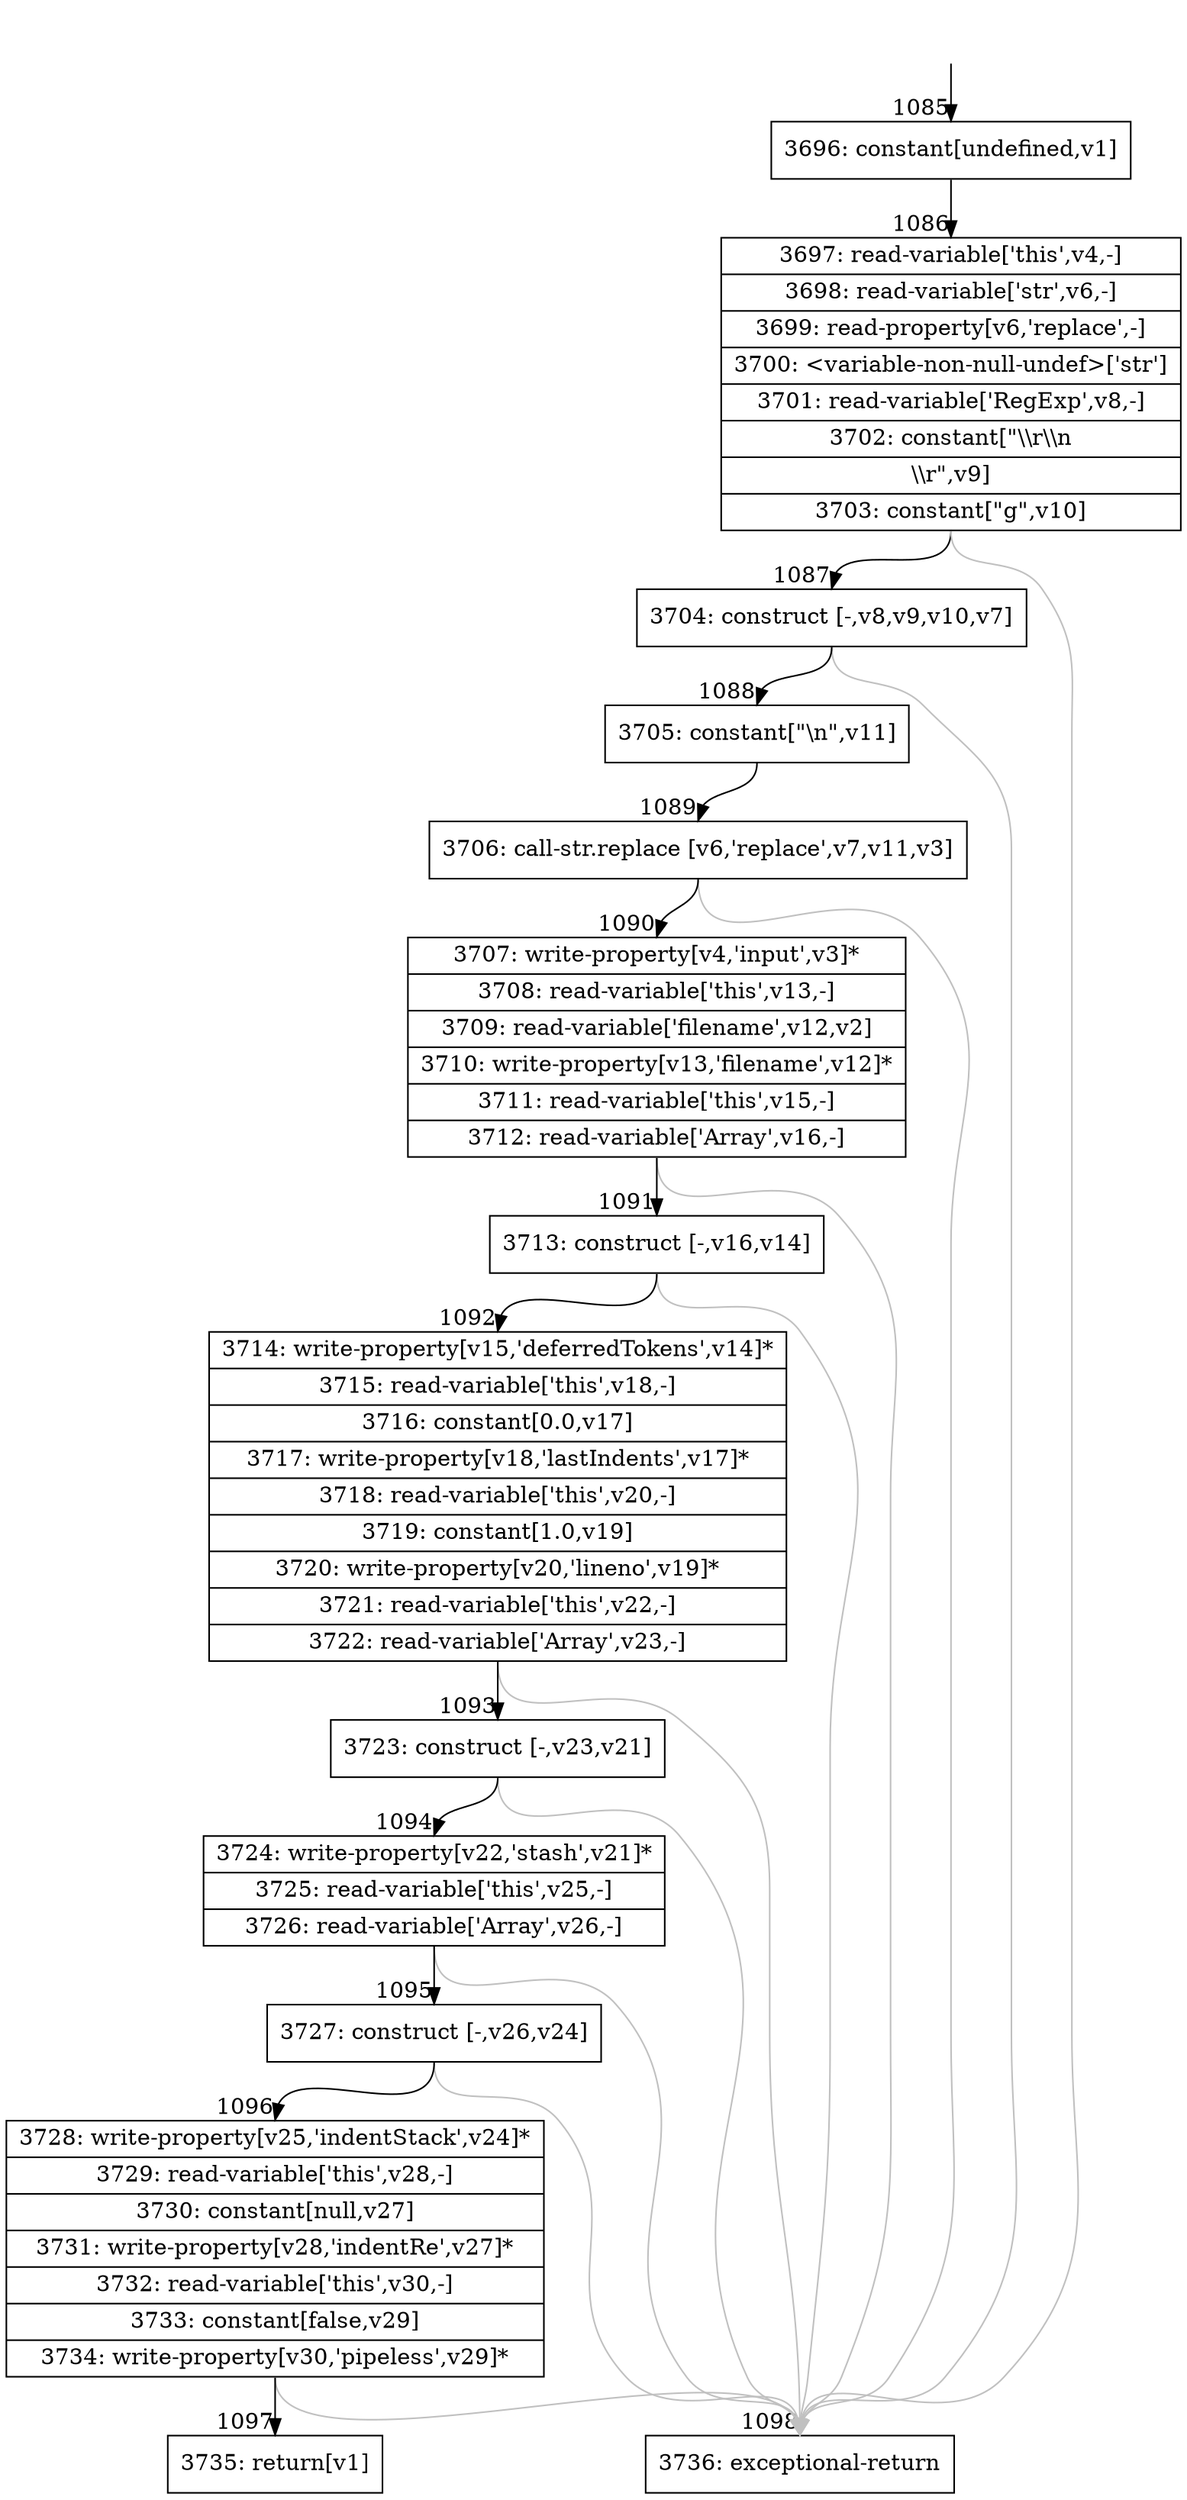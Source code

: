 digraph {
rankdir="TD"
BB_entry56[shape=none,label=""];
BB_entry56 -> BB1085 [tailport=s, headport=n, headlabel="    1085"]
BB1085 [shape=record label="{3696: constant[undefined,v1]}" ] 
BB1085 -> BB1086 [tailport=s, headport=n, headlabel="      1086"]
BB1086 [shape=record label="{3697: read-variable['this',v4,-]|3698: read-variable['str',v6,-]|3699: read-property[v6,'replace',-]|3700: \<variable-non-null-undef\>['str']|3701: read-variable['RegExp',v8,-]|3702: constant[\"\\\\r\\\\n|\\\\r\",v9]|3703: constant[\"g\",v10]}" ] 
BB1086 -> BB1087 [tailport=s, headport=n, headlabel="      1087"]
BB1086 -> BB1098 [tailport=s, headport=n, color=gray, headlabel="      1098"]
BB1087 [shape=record label="{3704: construct [-,v8,v9,v10,v7]}" ] 
BB1087 -> BB1088 [tailport=s, headport=n, headlabel="      1088"]
BB1087 -> BB1098 [tailport=s, headport=n, color=gray]
BB1088 [shape=record label="{3705: constant[\"\\n\",v11]}" ] 
BB1088 -> BB1089 [tailport=s, headport=n, headlabel="      1089"]
BB1089 [shape=record label="{3706: call-str.replace [v6,'replace',v7,v11,v3]}" ] 
BB1089 -> BB1090 [tailport=s, headport=n, headlabel="      1090"]
BB1089 -> BB1098 [tailport=s, headport=n, color=gray]
BB1090 [shape=record label="{3707: write-property[v4,'input',v3]*|3708: read-variable['this',v13,-]|3709: read-variable['filename',v12,v2]|3710: write-property[v13,'filename',v12]*|3711: read-variable['this',v15,-]|3712: read-variable['Array',v16,-]}" ] 
BB1090 -> BB1091 [tailport=s, headport=n, headlabel="      1091"]
BB1090 -> BB1098 [tailport=s, headport=n, color=gray]
BB1091 [shape=record label="{3713: construct [-,v16,v14]}" ] 
BB1091 -> BB1092 [tailport=s, headport=n, headlabel="      1092"]
BB1091 -> BB1098 [tailport=s, headport=n, color=gray]
BB1092 [shape=record label="{3714: write-property[v15,'deferredTokens',v14]*|3715: read-variable['this',v18,-]|3716: constant[0.0,v17]|3717: write-property[v18,'lastIndents',v17]*|3718: read-variable['this',v20,-]|3719: constant[1.0,v19]|3720: write-property[v20,'lineno',v19]*|3721: read-variable['this',v22,-]|3722: read-variable['Array',v23,-]}" ] 
BB1092 -> BB1093 [tailport=s, headport=n, headlabel="      1093"]
BB1092 -> BB1098 [tailport=s, headport=n, color=gray]
BB1093 [shape=record label="{3723: construct [-,v23,v21]}" ] 
BB1093 -> BB1094 [tailport=s, headport=n, headlabel="      1094"]
BB1093 -> BB1098 [tailport=s, headport=n, color=gray]
BB1094 [shape=record label="{3724: write-property[v22,'stash',v21]*|3725: read-variable['this',v25,-]|3726: read-variable['Array',v26,-]}" ] 
BB1094 -> BB1095 [tailport=s, headport=n, headlabel="      1095"]
BB1094 -> BB1098 [tailport=s, headport=n, color=gray]
BB1095 [shape=record label="{3727: construct [-,v26,v24]}" ] 
BB1095 -> BB1096 [tailport=s, headport=n, headlabel="      1096"]
BB1095 -> BB1098 [tailport=s, headport=n, color=gray]
BB1096 [shape=record label="{3728: write-property[v25,'indentStack',v24]*|3729: read-variable['this',v28,-]|3730: constant[null,v27]|3731: write-property[v28,'indentRe',v27]*|3732: read-variable['this',v30,-]|3733: constant[false,v29]|3734: write-property[v30,'pipeless',v29]*}" ] 
BB1096 -> BB1097 [tailport=s, headport=n, headlabel="      1097"]
BB1096 -> BB1098 [tailport=s, headport=n, color=gray]
BB1097 [shape=record label="{3735: return[v1]}" ] 
BB1098 [shape=record label="{3736: exceptional-return}" ] 
//#$~ 1212
}
